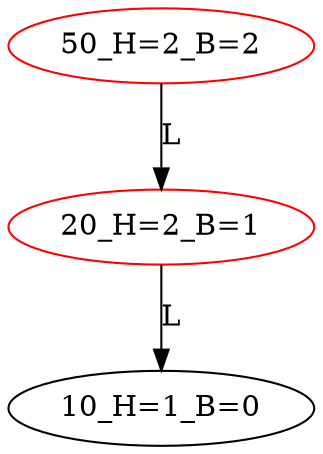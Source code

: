 digraph BiTreeBiTreeInsert {
"50_H=2_B=2" -> {"20_H=2_B=1"} [label="L"]
"20_H=2_B=1" -> {"10_H=1_B=0"} [label="L"]
"50_H=2_B=2" [color=red]
"20_H=2_B=1" [color=red]
"10_H=1_B=0"
}

